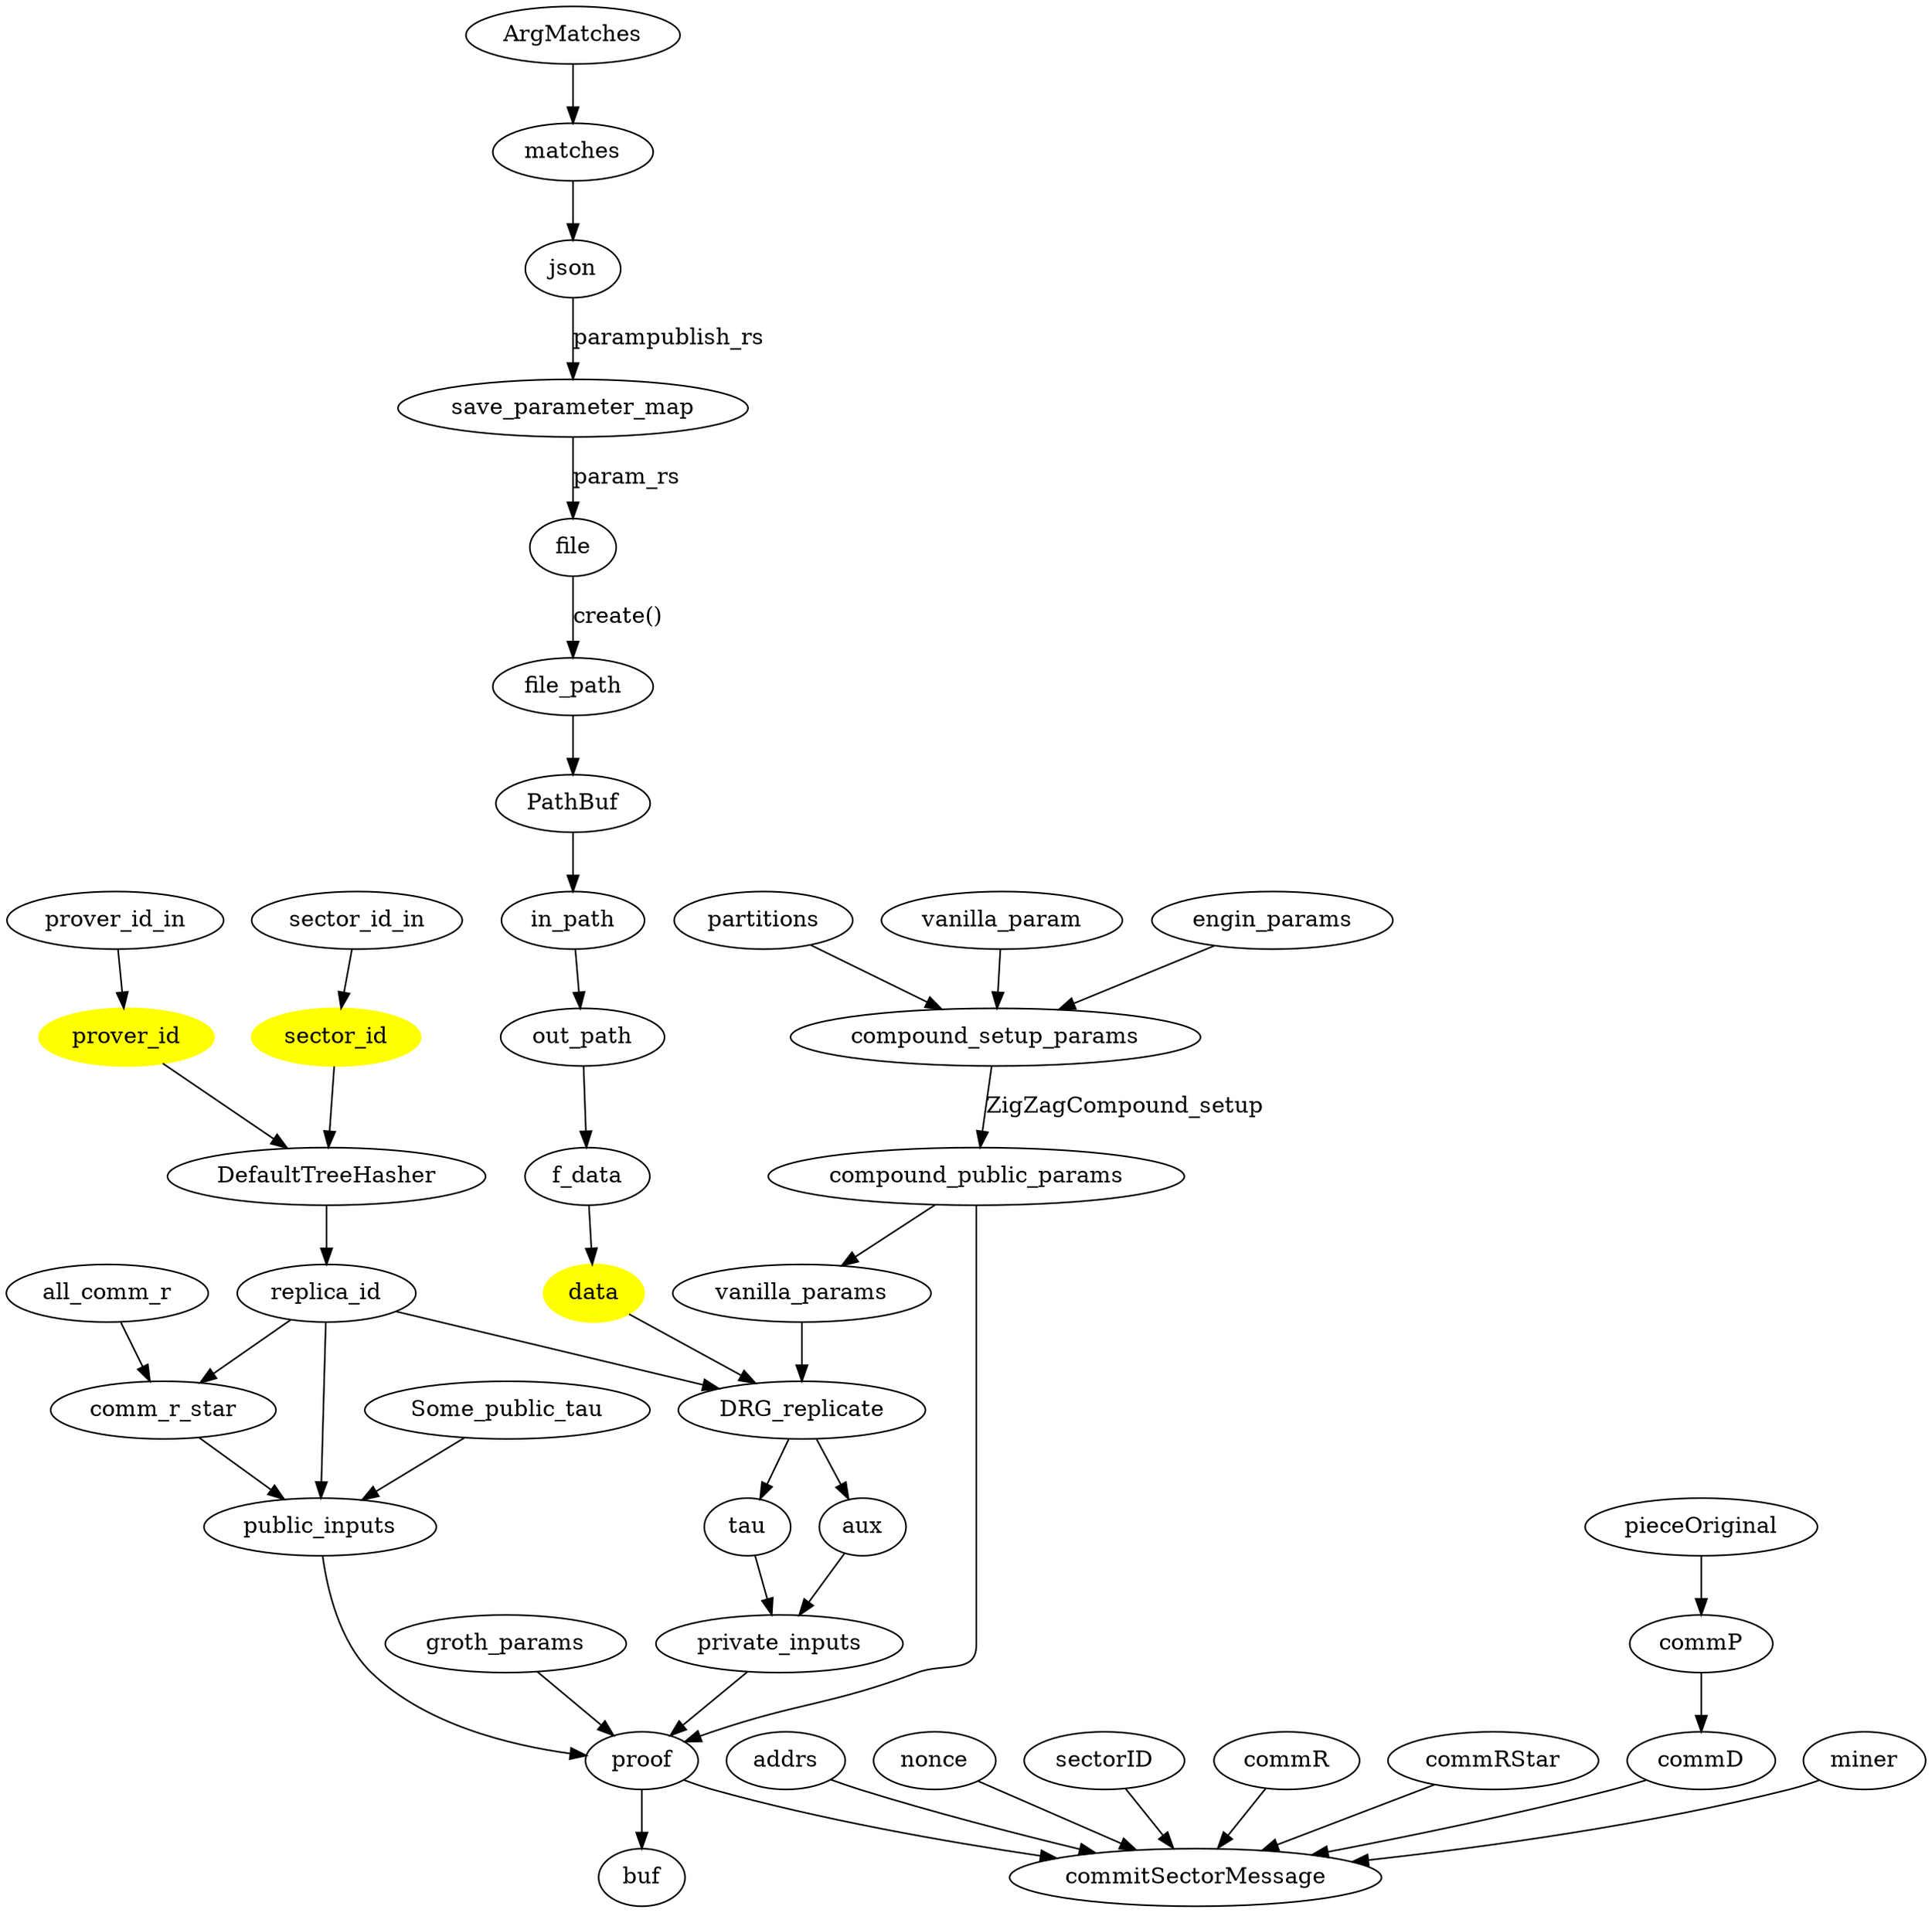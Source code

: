 digraph cSM{

ArgMatches->matches;
matches->json;
json->save_parameter_map[label="parampublish_rs"];
save_parameter_map->file[label="param_rs"];
file->file_path[label="create()"];
file_path->PathBuf;
PathBuf->in_path;
in_path->out_path;
out_path->f_data;

prover_id_in->prover_id;
sector_id_in->sector_id;
f_data->data;

{vanilla_param;engin_params;partitions}->compound_setup_params;
compound_setup_params->compound_public_params[label="ZigZagCompound_setup"];
compound_public_params->vanilla_params;
{vanilla_params;replica_id;data}->DRG_replicate;
DRG_replicate->{tau;aux};
sector_id[style=filled;color=yellow];
prover_id[style=filled;color=yellow];
data[style=filled;color=yellow];

{sector_id;prover_id}->DefaultTreeHasher;
DefaultTreeHasher->replica_id;
{all_comm_r;replica_id}->comm_r_star;
{replica_id;Some_public_tau;comm_r_star}->public_inputs;
{tau;aux}->private_inputs;
{compound_public_params;public_inputs;private_inputs;groth_params}->proof;

pieceOriginal->commP;
commP->commD;
{miner;addrs;nonce;sectorID;commD;commR;commRStar;proof}->commitSectorMessage;
proof->buf;
}
